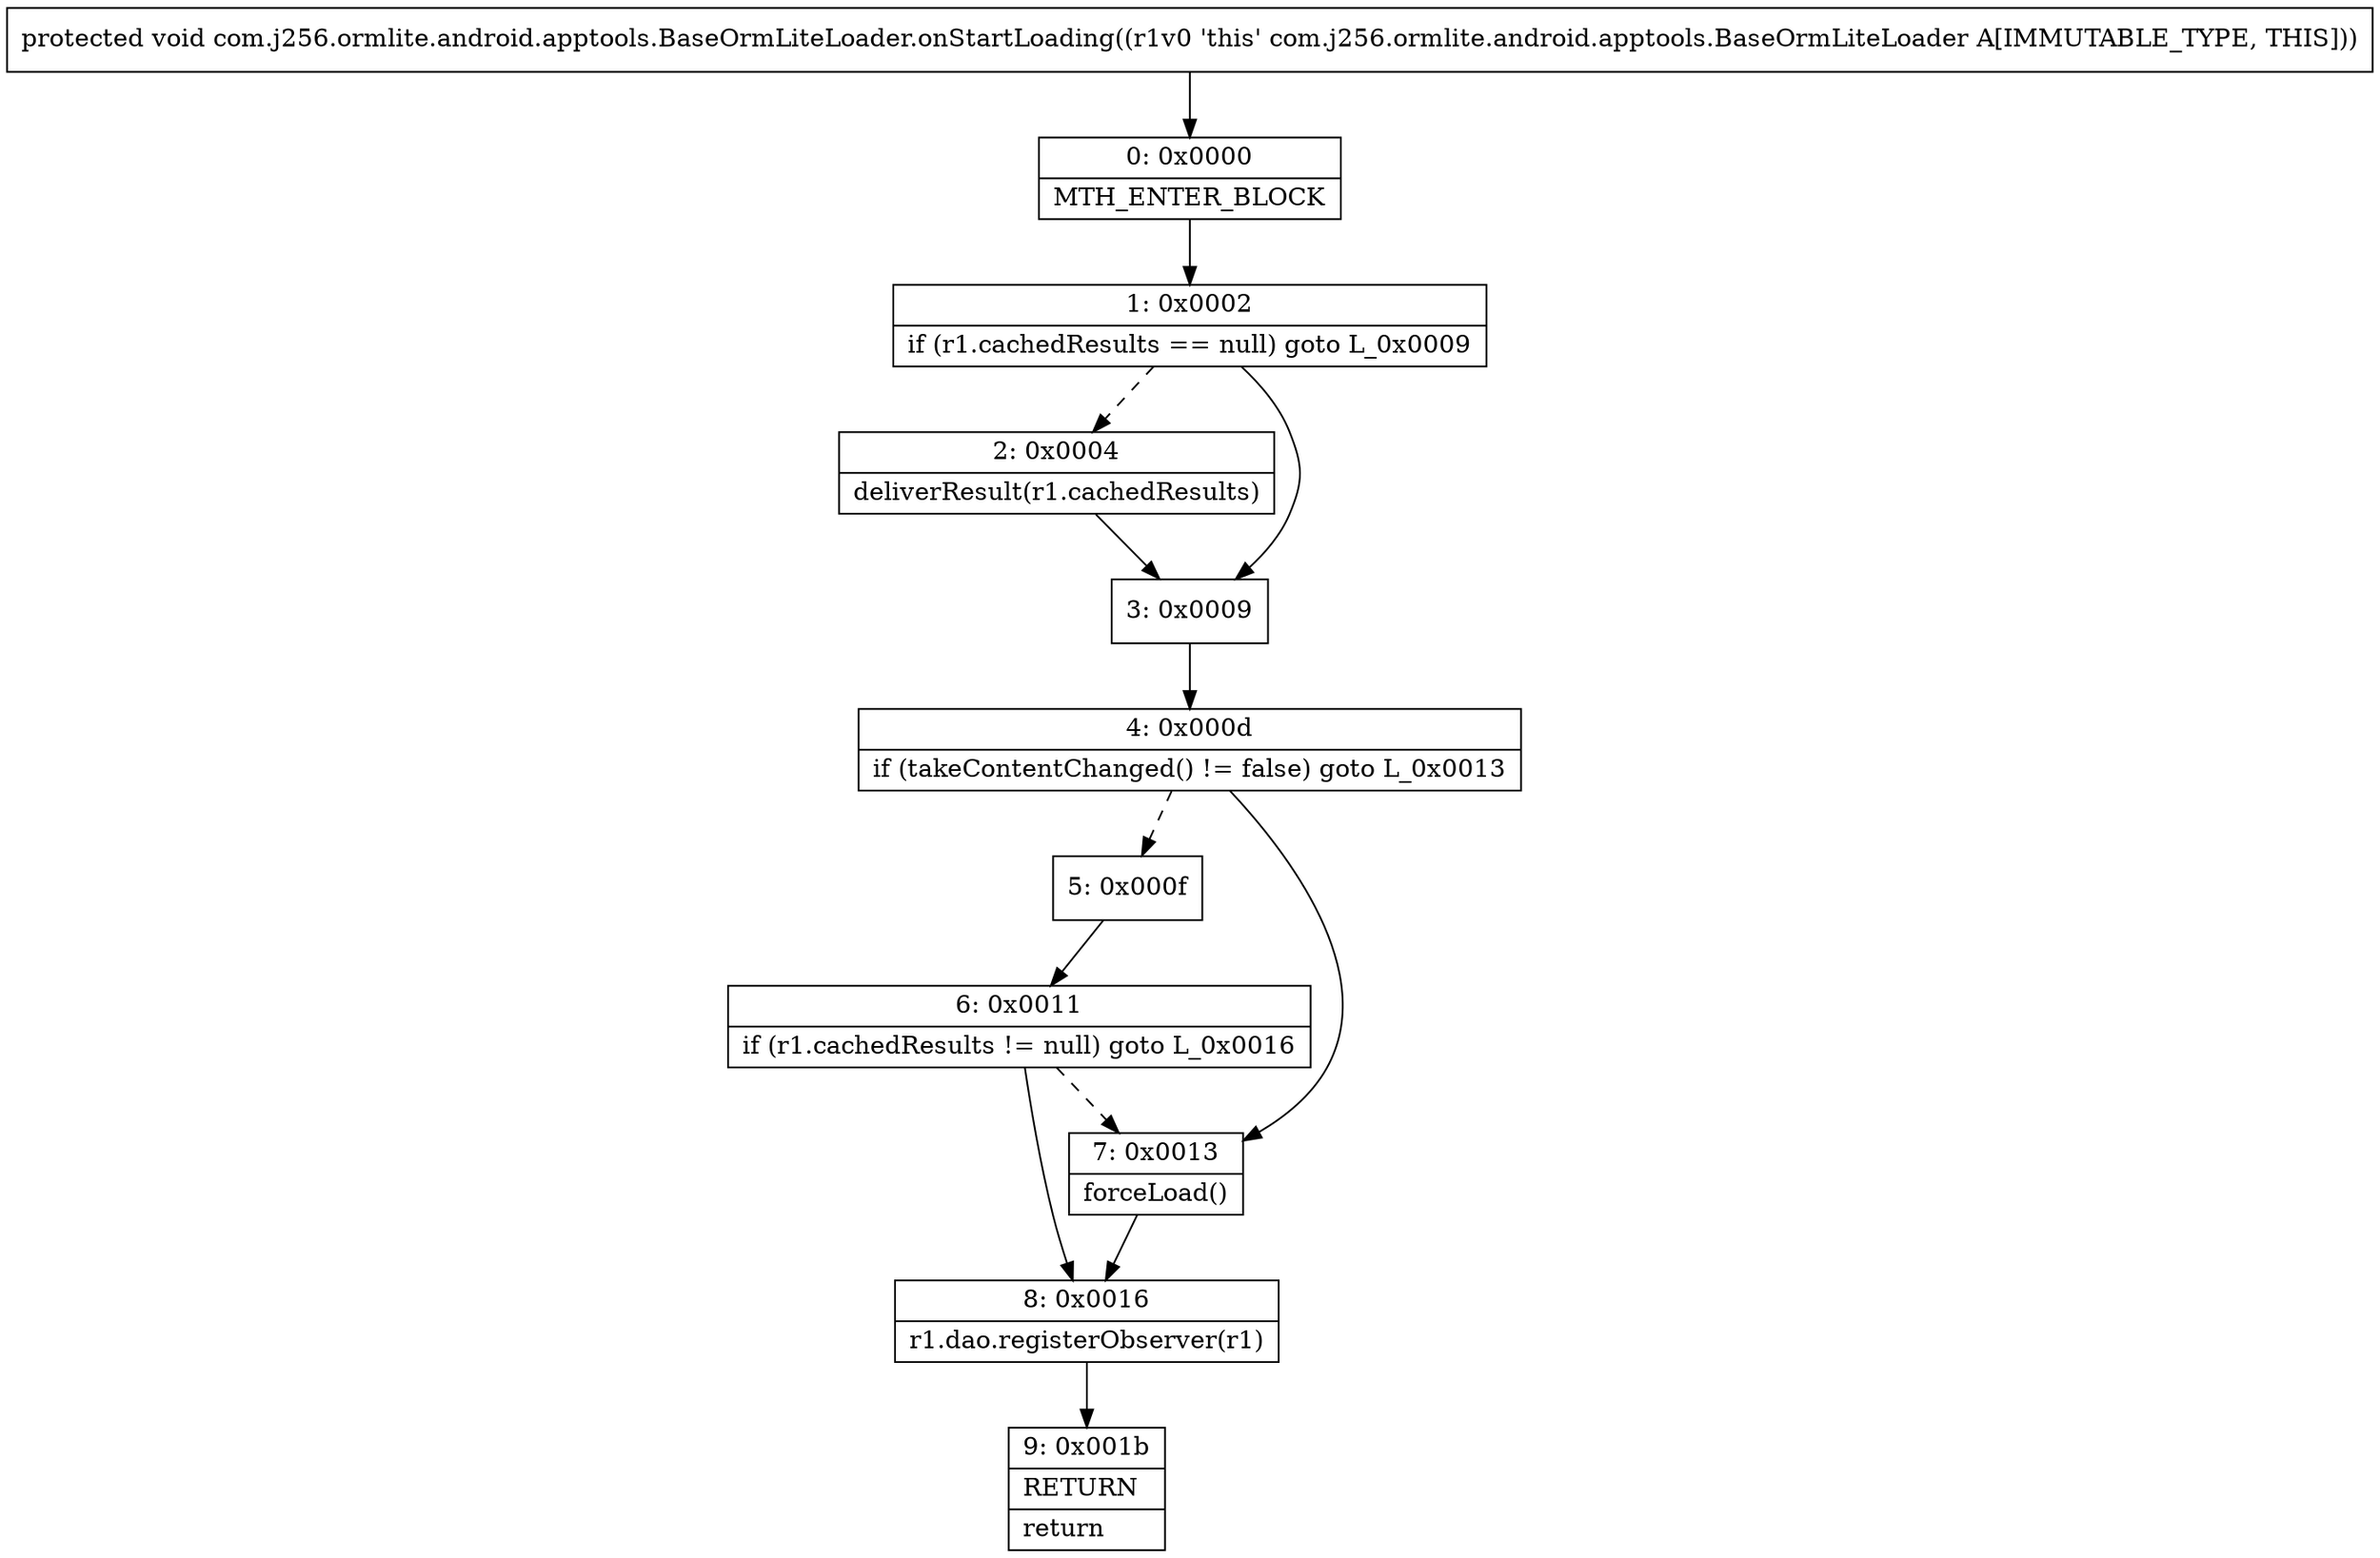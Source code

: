 digraph "CFG forcom.j256.ormlite.android.apptools.BaseOrmLiteLoader.onStartLoading()V" {
Node_0 [shape=record,label="{0\:\ 0x0000|MTH_ENTER_BLOCK\l}"];
Node_1 [shape=record,label="{1\:\ 0x0002|if (r1.cachedResults == null) goto L_0x0009\l}"];
Node_2 [shape=record,label="{2\:\ 0x0004|deliverResult(r1.cachedResults)\l}"];
Node_3 [shape=record,label="{3\:\ 0x0009}"];
Node_4 [shape=record,label="{4\:\ 0x000d|if (takeContentChanged() != false) goto L_0x0013\l}"];
Node_5 [shape=record,label="{5\:\ 0x000f}"];
Node_6 [shape=record,label="{6\:\ 0x0011|if (r1.cachedResults != null) goto L_0x0016\l}"];
Node_7 [shape=record,label="{7\:\ 0x0013|forceLoad()\l}"];
Node_8 [shape=record,label="{8\:\ 0x0016|r1.dao.registerObserver(r1)\l}"];
Node_9 [shape=record,label="{9\:\ 0x001b|RETURN\l|return\l}"];
MethodNode[shape=record,label="{protected void com.j256.ormlite.android.apptools.BaseOrmLiteLoader.onStartLoading((r1v0 'this' com.j256.ormlite.android.apptools.BaseOrmLiteLoader A[IMMUTABLE_TYPE, THIS])) }"];
MethodNode -> Node_0;
Node_0 -> Node_1;
Node_1 -> Node_2[style=dashed];
Node_1 -> Node_3;
Node_2 -> Node_3;
Node_3 -> Node_4;
Node_4 -> Node_5[style=dashed];
Node_4 -> Node_7;
Node_5 -> Node_6;
Node_6 -> Node_7[style=dashed];
Node_6 -> Node_8;
Node_7 -> Node_8;
Node_8 -> Node_9;
}

